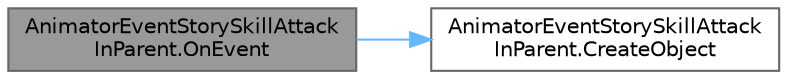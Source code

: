 digraph "AnimatorEventStorySkillAttackInParent.OnEvent"
{
 // LATEX_PDF_SIZE
  bgcolor="transparent";
  edge [fontname=Helvetica,fontsize=10,labelfontname=Helvetica,labelfontsize=10];
  node [fontname=Helvetica,fontsize=10,shape=box,height=0.2,width=0.4];
  rankdir="LR";
  Node1 [id="Node000001",label="AnimatorEventStorySkillAttack\lInParent.OnEvent",height=0.2,width=0.4,color="gray40", fillcolor="grey60", style="filled", fontcolor="black",tooltip=" "];
  Node1 -> Node2 [id="edge1_Node000001_Node000002",color="steelblue1",style="solid",tooltip=" "];
  Node2 [id="Node000002",label="AnimatorEventStorySkillAttack\lInParent.CreateObject",height=0.2,width=0.4,color="grey40", fillcolor="white", style="filled",URL="$class_animator_event_story_skill_attack_in_parent.html#aeaf478b07f71716a8b1a0ed11b3f4a3e",tooltip=" "];
}
